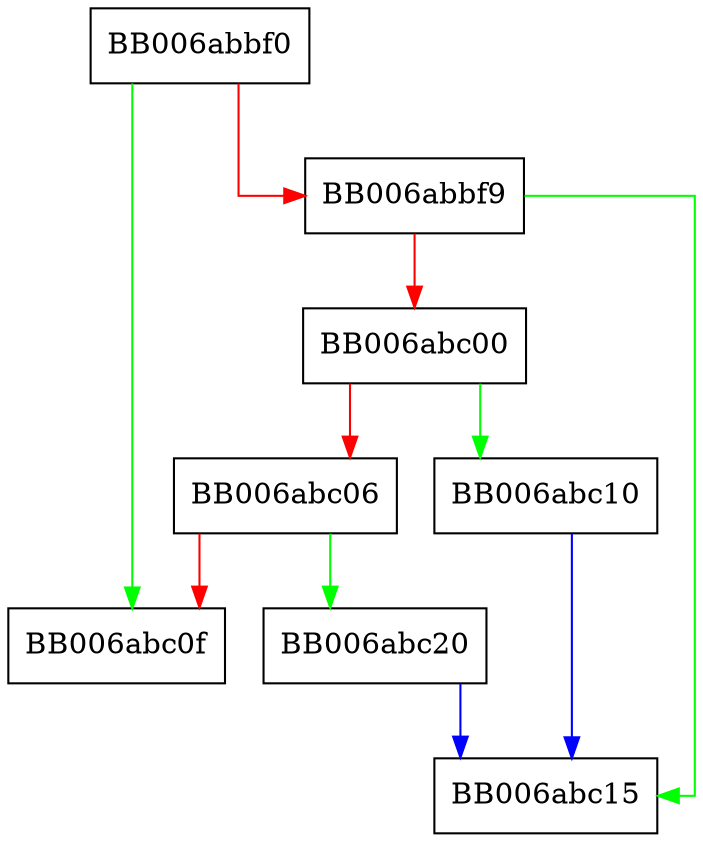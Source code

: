 digraph type_specific_params_der2dh_does_selection {
  node [shape="box"];
  graph [splines=ortho];
  BB006abbf0 -> BB006abc0f [color="green"];
  BB006abbf0 -> BB006abbf9 [color="red"];
  BB006abbf9 -> BB006abc15 [color="green"];
  BB006abbf9 -> BB006abc00 [color="red"];
  BB006abc00 -> BB006abc10 [color="green"];
  BB006abc00 -> BB006abc06 [color="red"];
  BB006abc06 -> BB006abc20 [color="green"];
  BB006abc06 -> BB006abc0f [color="red"];
  BB006abc10 -> BB006abc15 [color="blue"];
  BB006abc20 -> BB006abc15 [color="blue"];
}